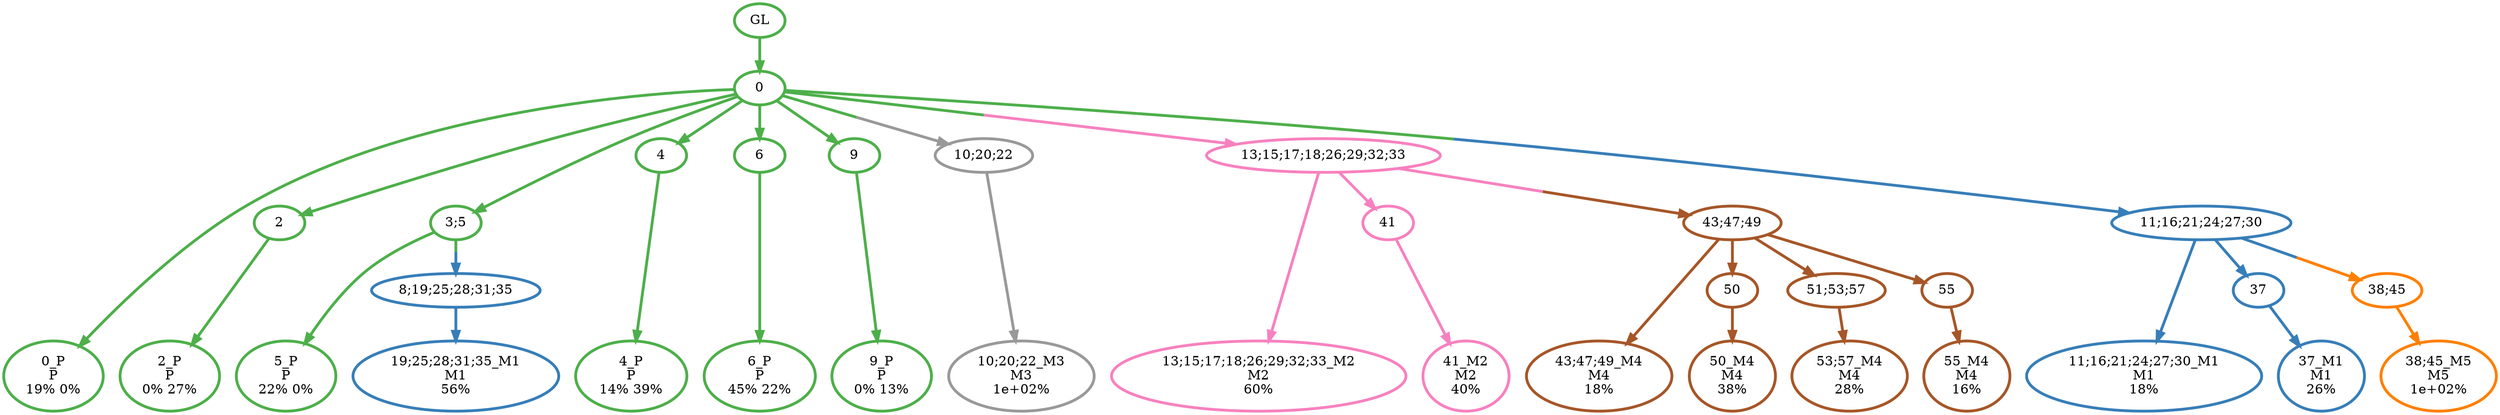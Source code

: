 digraph T {
	{
		rank=same
		32 [penwidth=3,colorscheme=set19,color=3,label="0_P\nP\n19% 0%"]
		30 [penwidth=3,colorscheme=set19,color=3,label="2_P\nP\n0% 27%"]
		28 [penwidth=3,colorscheme=set19,color=3,label="5_P\nP\n22% 0%"]
		26 [penwidth=3,colorscheme=set19,color=3,label="4_P\nP\n14% 39%"]
		24 [penwidth=3,colorscheme=set19,color=3,label="6_P\nP\n45% 22%"]
		22 [penwidth=3,colorscheme=set19,color=3,label="9_P\nP\n0% 13%"]
		21 [penwidth=3,colorscheme=set19,color=2,label="19;25;28;31;35_M1\nM1\n56%"]
		20 [penwidth=3,colorscheme=set19,color=2,label="11;16;21;24;27;30_M1\nM1\n18%"]
		18 [penwidth=3,colorscheme=set19,color=2,label="37_M1\nM1\n26%"]
		17 [penwidth=3,colorscheme=set19,color=8,label="13;15;17;18;26;29;32;33_M2\nM2\n60%"]
		15 [penwidth=3,colorscheme=set19,color=8,label="41_M2\nM2\n40%"]
		14 [penwidth=3,colorscheme=set19,color=9,label="10;20;22_M3\nM3\n1e+02%"]
		13 [penwidth=3,colorscheme=set19,color=7,label="43;47;49_M4\nM4\n18%"]
		11 [penwidth=3,colorscheme=set19,color=7,label="50_M4\nM4\n38%"]
		9 [penwidth=3,colorscheme=set19,color=7,label="53;57_M4\nM4\n28%"]
		7 [penwidth=3,colorscheme=set19,color=7,label="55_M4\nM4\n16%"]
		6 [penwidth=3,colorscheme=set19,color=5,label="38;45_M5\nM5\n1e+02%"]
	}
	34 [penwidth=3,colorscheme=set19,color=3,label="GL"]
	33 [penwidth=3,colorscheme=set19,color=3,label="0"]
	31 [penwidth=3,colorscheme=set19,color=3,label="2"]
	29 [penwidth=3,colorscheme=set19,color=3,label="3;5"]
	27 [penwidth=3,colorscheme=set19,color=3,label="4"]
	25 [penwidth=3,colorscheme=set19,color=3,label="6"]
	23 [penwidth=3,colorscheme=set19,color=3,label="9"]
	19 [penwidth=3,colorscheme=set19,color=2,label="37"]
	16 [penwidth=3,colorscheme=set19,color=8,label="41"]
	12 [penwidth=3,colorscheme=set19,color=7,label="50"]
	10 [penwidth=3,colorscheme=set19,color=7,label="51;53;57"]
	8 [penwidth=3,colorscheme=set19,color=7,label="55"]
	5 [penwidth=3,colorscheme=set19,color=7,label="43;47;49"]
	4 [penwidth=3,colorscheme=set19,color=5,label="38;45"]
	3 [penwidth=3,colorscheme=set19,color=9,label="10;20;22"]
	2 [penwidth=3,colorscheme=set19,color=8,label="13;15;17;18;26;29;32;33"]
	1 [penwidth=3,colorscheme=set19,color=2,label="8;19;25;28;31;35"]
	0 [penwidth=3,colorscheme=set19,color=2,label="11;16;21;24;27;30"]
	34 -> 33 [penwidth=3,colorscheme=set19,color=3]
	33 -> 32 [penwidth=3,colorscheme=set19,color=3]
	33 -> 31 [penwidth=3,colorscheme=set19,color=3]
	33 -> 27 [penwidth=3,colorscheme=set19,color=3]
	33 -> 25 [penwidth=3,colorscheme=set19,color=3]
	33 -> 23 [penwidth=3,colorscheme=set19,color=3]
	33 -> 29 [penwidth=3,colorscheme=set19,color=3]
	33 -> 3 [penwidth=3,colorscheme=set19,color="3;0.5:9"]
	33 -> 2 [penwidth=3,colorscheme=set19,color="3;0.5:8"]
	33 -> 0 [penwidth=3,colorscheme=set19,color="3;0.5:2"]
	31 -> 30 [penwidth=3,colorscheme=set19,color=3]
	29 -> 28 [penwidth=3,colorscheme=set19,color=3]
	29 -> 1 [penwidth=3,colorscheme=set19,color="3;0.5:2"]
	27 -> 26 [penwidth=3,colorscheme=set19,color=3]
	25 -> 24 [penwidth=3,colorscheme=set19,color=3]
	23 -> 22 [penwidth=3,colorscheme=set19,color=3]
	19 -> 18 [penwidth=3,colorscheme=set19,color=2]
	16 -> 15 [penwidth=3,colorscheme=set19,color=8]
	12 -> 11 [penwidth=3,colorscheme=set19,color=7]
	10 -> 9 [penwidth=3,colorscheme=set19,color=7]
	8 -> 7 [penwidth=3,colorscheme=set19,color=7]
	5 -> 13 [penwidth=3,colorscheme=set19,color=7]
	5 -> 12 [penwidth=3,colorscheme=set19,color=7]
	5 -> 10 [penwidth=3,colorscheme=set19,color=7]
	5 -> 8 [penwidth=3,colorscheme=set19,color=7]
	4 -> 6 [penwidth=3,colorscheme=set19,color=5]
	3 -> 14 [penwidth=3,colorscheme=set19,color=9]
	2 -> 17 [penwidth=3,colorscheme=set19,color=8]
	2 -> 16 [penwidth=3,colorscheme=set19,color=8]
	2 -> 5 [penwidth=3,colorscheme=set19,color="8;0.5:7"]
	1 -> 21 [penwidth=3,colorscheme=set19,color=2]
	0 -> 20 [penwidth=3,colorscheme=set19,color=2]
	0 -> 19 [penwidth=3,colorscheme=set19,color=2]
	0 -> 4 [penwidth=3,colorscheme=set19,color="2;0.5:5"]
}
